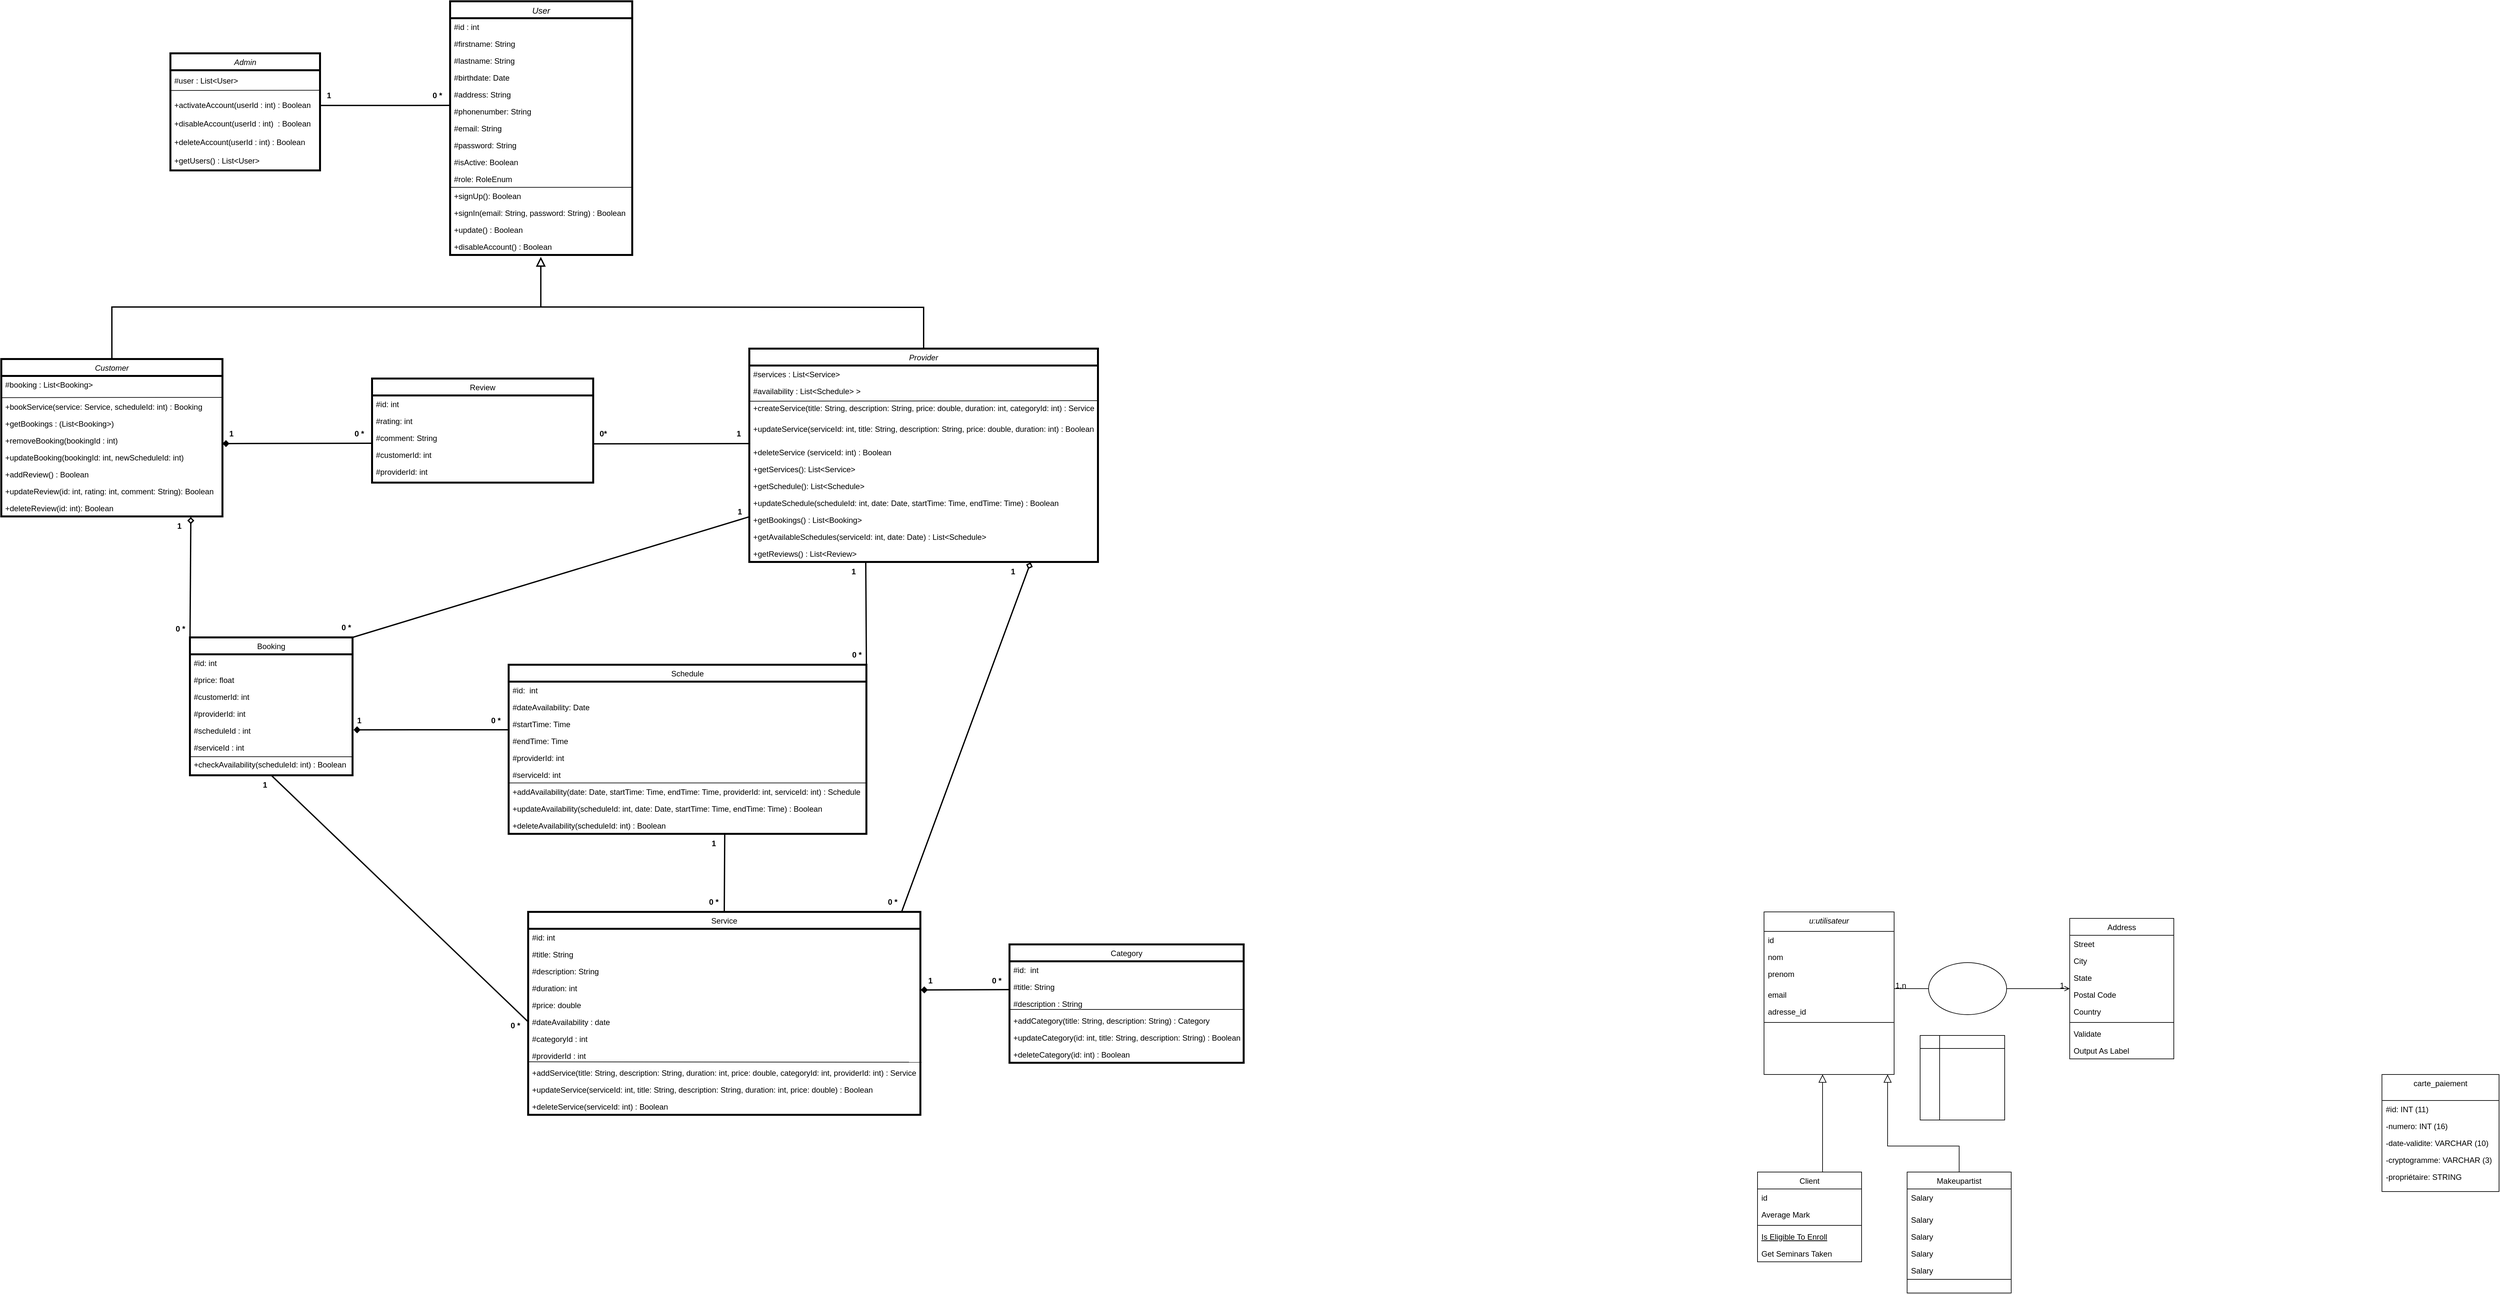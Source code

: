 <mxfile version="26.0.16">
  <diagram id="C5RBs43oDa-KdzZeNtuy" name="Page-1">
    <mxGraphModel dx="6176" dy="3814" grid="1" gridSize="10" guides="1" tooltips="1" connect="1" arrows="1" fold="1" page="1" pageScale="1" pageWidth="827" pageHeight="1169" math="0" shadow="0">
      <root>
        <mxCell id="WIyWlLk6GJQsqaUBKTNV-0" />
        <mxCell id="WIyWlLk6GJQsqaUBKTNV-1" parent="WIyWlLk6GJQsqaUBKTNV-0" />
        <mxCell id="zkfFHV4jXpPFQw0GAbJ--0" value="u:utilisateur" style="swimlane;fontStyle=2;align=center;verticalAlign=top;childLayout=stackLayout;horizontal=1;startSize=30;horizontalStack=0;resizeParent=1;resizeLast=0;collapsible=1;marginBottom=0;rounded=0;shadow=0;strokeWidth=1;" parent="WIyWlLk6GJQsqaUBKTNV-1" vertex="1">
          <mxGeometry x="40" y="50" width="200" height="250" as="geometry">
            <mxRectangle x="230" y="140" width="160" height="26" as="alternateBounds" />
          </mxGeometry>
        </mxCell>
        <mxCell id="zkfFHV4jXpPFQw0GAbJ--1" value="id" style="text;align=left;verticalAlign=top;spacingLeft=4;spacingRight=4;overflow=hidden;rotatable=0;points=[[0,0.5],[1,0.5]];portConstraint=eastwest;" parent="zkfFHV4jXpPFQw0GAbJ--0" vertex="1">
          <mxGeometry y="30" width="200" height="26" as="geometry" />
        </mxCell>
        <mxCell id="zkfFHV4jXpPFQw0GAbJ--2" value="nom" style="text;align=left;verticalAlign=top;spacingLeft=4;spacingRight=4;overflow=hidden;rotatable=0;points=[[0,0.5],[1,0.5]];portConstraint=eastwest;rounded=0;shadow=0;html=0;" parent="zkfFHV4jXpPFQw0GAbJ--0" vertex="1">
          <mxGeometry y="56" width="200" height="26" as="geometry" />
        </mxCell>
        <mxCell id="zkfFHV4jXpPFQw0GAbJ--3" value="prenom" style="text;align=left;verticalAlign=top;spacingLeft=4;spacingRight=4;overflow=hidden;rotatable=0;points=[[0,0.5],[1,0.5]];portConstraint=eastwest;rounded=0;shadow=0;html=0;" parent="zkfFHV4jXpPFQw0GAbJ--0" vertex="1">
          <mxGeometry y="82" width="200" height="32" as="geometry" />
        </mxCell>
        <mxCell id="Crkx7EylrhYcOmKn3YKI-3" value="email" style="text;align=left;verticalAlign=top;spacingLeft=4;spacingRight=4;overflow=hidden;rotatable=0;points=[[0,0.5],[1,0.5]];portConstraint=eastwest;rounded=0;shadow=0;html=0;" parent="zkfFHV4jXpPFQw0GAbJ--0" vertex="1">
          <mxGeometry y="114" width="200" height="26" as="geometry" />
        </mxCell>
        <mxCell id="Crkx7EylrhYcOmKn3YKI-4" value="adresse_id" style="text;align=left;verticalAlign=top;spacingLeft=4;spacingRight=4;overflow=hidden;rotatable=0;points=[[0,0.5],[1,0.5]];portConstraint=eastwest;rounded=0;shadow=0;html=0;" parent="zkfFHV4jXpPFQw0GAbJ--0" vertex="1">
          <mxGeometry y="140" width="200" height="26" as="geometry" />
        </mxCell>
        <mxCell id="zkfFHV4jXpPFQw0GAbJ--4" value="" style="line;html=1;strokeWidth=1;align=left;verticalAlign=middle;spacingTop=-1;spacingLeft=3;spacingRight=3;rotatable=0;labelPosition=right;points=[];portConstraint=eastwest;" parent="zkfFHV4jXpPFQw0GAbJ--0" vertex="1">
          <mxGeometry y="166" width="200" height="8" as="geometry" />
        </mxCell>
        <mxCell id="zkfFHV4jXpPFQw0GAbJ--6" value="Client" style="swimlane;fontStyle=0;align=center;verticalAlign=top;childLayout=stackLayout;horizontal=1;startSize=26;horizontalStack=0;resizeParent=1;resizeLast=0;collapsible=1;marginBottom=0;rounded=0;shadow=0;strokeWidth=1;" parent="WIyWlLk6GJQsqaUBKTNV-1" vertex="1">
          <mxGeometry x="30" y="450" width="160" height="138" as="geometry">
            <mxRectangle x="130" y="380" width="160" height="26" as="alternateBounds" />
          </mxGeometry>
        </mxCell>
        <mxCell id="zkfFHV4jXpPFQw0GAbJ--7" value="id" style="text;align=left;verticalAlign=top;spacingLeft=4;spacingRight=4;overflow=hidden;rotatable=0;points=[[0,0.5],[1,0.5]];portConstraint=eastwest;" parent="zkfFHV4jXpPFQw0GAbJ--6" vertex="1">
          <mxGeometry y="26" width="160" height="26" as="geometry" />
        </mxCell>
        <mxCell id="zkfFHV4jXpPFQw0GAbJ--8" value="Average Mark" style="text;align=left;verticalAlign=top;spacingLeft=4;spacingRight=4;overflow=hidden;rotatable=0;points=[[0,0.5],[1,0.5]];portConstraint=eastwest;rounded=0;shadow=0;html=0;" parent="zkfFHV4jXpPFQw0GAbJ--6" vertex="1">
          <mxGeometry y="52" width="160" height="26" as="geometry" />
        </mxCell>
        <mxCell id="zkfFHV4jXpPFQw0GAbJ--9" value="" style="line;html=1;strokeWidth=1;align=left;verticalAlign=middle;spacingTop=-1;spacingLeft=3;spacingRight=3;rotatable=0;labelPosition=right;points=[];portConstraint=eastwest;" parent="zkfFHV4jXpPFQw0GAbJ--6" vertex="1">
          <mxGeometry y="78" width="160" height="8" as="geometry" />
        </mxCell>
        <mxCell id="zkfFHV4jXpPFQw0GAbJ--10" value="Is Eligible To Enroll" style="text;align=left;verticalAlign=top;spacingLeft=4;spacingRight=4;overflow=hidden;rotatable=0;points=[[0,0.5],[1,0.5]];portConstraint=eastwest;fontStyle=4" parent="zkfFHV4jXpPFQw0GAbJ--6" vertex="1">
          <mxGeometry y="86" width="160" height="26" as="geometry" />
        </mxCell>
        <mxCell id="zkfFHV4jXpPFQw0GAbJ--11" value="Get Seminars Taken" style="text;align=left;verticalAlign=top;spacingLeft=4;spacingRight=4;overflow=hidden;rotatable=0;points=[[0,0.5],[1,0.5]];portConstraint=eastwest;" parent="zkfFHV4jXpPFQw0GAbJ--6" vertex="1">
          <mxGeometry y="112" width="160" height="26" as="geometry" />
        </mxCell>
        <mxCell id="zkfFHV4jXpPFQw0GAbJ--12" value="" style="endArrow=block;endSize=10;endFill=0;shadow=0;strokeWidth=1;rounded=0;curved=0;edgeStyle=elbowEdgeStyle;elbow=vertical;" parent="WIyWlLk6GJQsqaUBKTNV-1" source="zkfFHV4jXpPFQw0GAbJ--6" target="zkfFHV4jXpPFQw0GAbJ--0" edge="1">
          <mxGeometry width="160" relative="1" as="geometry">
            <mxPoint x="200" y="203" as="sourcePoint" />
            <mxPoint x="200" y="203" as="targetPoint" />
            <Array as="points">
              <mxPoint x="130" y="400" />
            </Array>
          </mxGeometry>
        </mxCell>
        <mxCell id="zkfFHV4jXpPFQw0GAbJ--13" value="Makeupartist" style="swimlane;fontStyle=0;align=center;verticalAlign=top;childLayout=stackLayout;horizontal=1;startSize=26;horizontalStack=0;resizeParent=1;resizeLast=0;collapsible=1;marginBottom=0;rounded=0;shadow=0;strokeWidth=1;" parent="WIyWlLk6GJQsqaUBKTNV-1" vertex="1">
          <mxGeometry x="260" y="450" width="160" height="186" as="geometry">
            <mxRectangle x="340" y="380" width="170" height="26" as="alternateBounds" />
          </mxGeometry>
        </mxCell>
        <mxCell id="zkfFHV4jXpPFQw0GAbJ--14" value="Salary" style="text;align=left;verticalAlign=top;spacingLeft=4;spacingRight=4;overflow=hidden;rotatable=0;points=[[0,0.5],[1,0.5]];portConstraint=eastwest;" parent="zkfFHV4jXpPFQw0GAbJ--13" vertex="1">
          <mxGeometry y="26" width="160" height="34" as="geometry" />
        </mxCell>
        <mxCell id="Crkx7EylrhYcOmKn3YKI-5" value="Salary" style="text;align=left;verticalAlign=top;spacingLeft=4;spacingRight=4;overflow=hidden;rotatable=0;points=[[0,0.5],[1,0.5]];portConstraint=eastwest;" parent="zkfFHV4jXpPFQw0GAbJ--13" vertex="1">
          <mxGeometry y="60" width="160" height="26" as="geometry" />
        </mxCell>
        <mxCell id="Crkx7EylrhYcOmKn3YKI-0" value="Salary" style="text;align=left;verticalAlign=top;spacingLeft=4;spacingRight=4;overflow=hidden;rotatable=0;points=[[0,0.5],[1,0.5]];portConstraint=eastwest;" parent="zkfFHV4jXpPFQw0GAbJ--13" vertex="1">
          <mxGeometry y="86" width="160" height="26" as="geometry" />
        </mxCell>
        <mxCell id="Crkx7EylrhYcOmKn3YKI-1" value="Salary" style="text;align=left;verticalAlign=top;spacingLeft=4;spacingRight=4;overflow=hidden;rotatable=0;points=[[0,0.5],[1,0.5]];portConstraint=eastwest;" parent="zkfFHV4jXpPFQw0GAbJ--13" vertex="1">
          <mxGeometry y="112" width="160" height="26" as="geometry" />
        </mxCell>
        <mxCell id="Crkx7EylrhYcOmKn3YKI-2" value="Salary" style="text;align=left;verticalAlign=top;spacingLeft=4;spacingRight=4;overflow=hidden;rotatable=0;points=[[0,0.5],[1,0.5]];portConstraint=eastwest;" parent="zkfFHV4jXpPFQw0GAbJ--13" vertex="1">
          <mxGeometry y="138" width="160" height="26" as="geometry" />
        </mxCell>
        <mxCell id="zkfFHV4jXpPFQw0GAbJ--15" value="" style="line;html=1;strokeWidth=1;align=left;verticalAlign=middle;spacingTop=-1;spacingLeft=3;spacingRight=3;rotatable=0;labelPosition=right;points=[];portConstraint=eastwest;" parent="zkfFHV4jXpPFQw0GAbJ--13" vertex="1">
          <mxGeometry y="164" width="160" height="2" as="geometry" />
        </mxCell>
        <mxCell id="zkfFHV4jXpPFQw0GAbJ--16" value="" style="endArrow=block;endSize=10;endFill=0;shadow=0;strokeWidth=1;rounded=0;curved=0;edgeStyle=elbowEdgeStyle;elbow=vertical;" parent="WIyWlLk6GJQsqaUBKTNV-1" source="zkfFHV4jXpPFQw0GAbJ--13" target="zkfFHV4jXpPFQw0GAbJ--0" edge="1">
          <mxGeometry width="160" relative="1" as="geometry">
            <mxPoint x="210" y="373" as="sourcePoint" />
            <mxPoint x="310" y="271" as="targetPoint" />
            <Array as="points">
              <mxPoint x="230" y="410" />
            </Array>
          </mxGeometry>
        </mxCell>
        <mxCell id="zkfFHV4jXpPFQw0GAbJ--17" value="Address" style="swimlane;fontStyle=0;align=center;verticalAlign=top;childLayout=stackLayout;horizontal=1;startSize=26;horizontalStack=0;resizeParent=1;resizeLast=0;collapsible=1;marginBottom=0;rounded=0;shadow=0;strokeWidth=1;" parent="WIyWlLk6GJQsqaUBKTNV-1" vertex="1">
          <mxGeometry x="510" y="60" width="160" height="216" as="geometry">
            <mxRectangle x="550" y="140" width="160" height="26" as="alternateBounds" />
          </mxGeometry>
        </mxCell>
        <mxCell id="zkfFHV4jXpPFQw0GAbJ--18" value="Street" style="text;align=left;verticalAlign=top;spacingLeft=4;spacingRight=4;overflow=hidden;rotatable=0;points=[[0,0.5],[1,0.5]];portConstraint=eastwest;" parent="zkfFHV4jXpPFQw0GAbJ--17" vertex="1">
          <mxGeometry y="26" width="160" height="26" as="geometry" />
        </mxCell>
        <mxCell id="zkfFHV4jXpPFQw0GAbJ--19" value="City" style="text;align=left;verticalAlign=top;spacingLeft=4;spacingRight=4;overflow=hidden;rotatable=0;points=[[0,0.5],[1,0.5]];portConstraint=eastwest;rounded=0;shadow=0;html=0;" parent="zkfFHV4jXpPFQw0GAbJ--17" vertex="1">
          <mxGeometry y="52" width="160" height="26" as="geometry" />
        </mxCell>
        <mxCell id="zkfFHV4jXpPFQw0GAbJ--20" value="State" style="text;align=left;verticalAlign=top;spacingLeft=4;spacingRight=4;overflow=hidden;rotatable=0;points=[[0,0.5],[1,0.5]];portConstraint=eastwest;rounded=0;shadow=0;html=0;" parent="zkfFHV4jXpPFQw0GAbJ--17" vertex="1">
          <mxGeometry y="78" width="160" height="26" as="geometry" />
        </mxCell>
        <mxCell id="zkfFHV4jXpPFQw0GAbJ--21" value="Postal Code" style="text;align=left;verticalAlign=top;spacingLeft=4;spacingRight=4;overflow=hidden;rotatable=0;points=[[0,0.5],[1,0.5]];portConstraint=eastwest;rounded=0;shadow=0;html=0;" parent="zkfFHV4jXpPFQw0GAbJ--17" vertex="1">
          <mxGeometry y="104" width="160" height="26" as="geometry" />
        </mxCell>
        <mxCell id="zkfFHV4jXpPFQw0GAbJ--22" value="Country" style="text;align=left;verticalAlign=top;spacingLeft=4;spacingRight=4;overflow=hidden;rotatable=0;points=[[0,0.5],[1,0.5]];portConstraint=eastwest;rounded=0;shadow=0;html=0;" parent="zkfFHV4jXpPFQw0GAbJ--17" vertex="1">
          <mxGeometry y="130" width="160" height="26" as="geometry" />
        </mxCell>
        <mxCell id="zkfFHV4jXpPFQw0GAbJ--23" value="" style="line;html=1;strokeWidth=1;align=left;verticalAlign=middle;spacingTop=-1;spacingLeft=3;spacingRight=3;rotatable=0;labelPosition=right;points=[];portConstraint=eastwest;" parent="zkfFHV4jXpPFQw0GAbJ--17" vertex="1">
          <mxGeometry y="156" width="160" height="8" as="geometry" />
        </mxCell>
        <mxCell id="zkfFHV4jXpPFQw0GAbJ--24" value="Validate" style="text;align=left;verticalAlign=top;spacingLeft=4;spacingRight=4;overflow=hidden;rotatable=0;points=[[0,0.5],[1,0.5]];portConstraint=eastwest;" parent="zkfFHV4jXpPFQw0GAbJ--17" vertex="1">
          <mxGeometry y="164" width="160" height="26" as="geometry" />
        </mxCell>
        <mxCell id="zkfFHV4jXpPFQw0GAbJ--25" value="Output As Label" style="text;align=left;verticalAlign=top;spacingLeft=4;spacingRight=4;overflow=hidden;rotatable=0;points=[[0,0.5],[1,0.5]];portConstraint=eastwest;" parent="zkfFHV4jXpPFQw0GAbJ--17" vertex="1">
          <mxGeometry y="190" width="160" height="26" as="geometry" />
        </mxCell>
        <mxCell id="zkfFHV4jXpPFQw0GAbJ--26" value="" style="endArrow=open;shadow=0;strokeWidth=1;rounded=0;curved=0;endFill=1;edgeStyle=elbowEdgeStyle;elbow=vertical;" parent="WIyWlLk6GJQsqaUBKTNV-1" source="zkfFHV4jXpPFQw0GAbJ--0" target="zkfFHV4jXpPFQw0GAbJ--17" edge="1">
          <mxGeometry x="0.5" y="41" relative="1" as="geometry">
            <mxPoint x="380" y="192" as="sourcePoint" />
            <mxPoint x="540" y="192" as="targetPoint" />
            <mxPoint x="-40" y="32" as="offset" />
          </mxGeometry>
        </mxCell>
        <mxCell id="zkfFHV4jXpPFQw0GAbJ--27" value="1,n" style="resizable=0;align=left;verticalAlign=bottom;labelBackgroundColor=none;fontSize=12;" parent="zkfFHV4jXpPFQw0GAbJ--26" connectable="0" vertex="1">
          <mxGeometry x="-1" relative="1" as="geometry">
            <mxPoint y="4" as="offset" />
          </mxGeometry>
        </mxCell>
        <mxCell id="zkfFHV4jXpPFQw0GAbJ--28" value="1" style="resizable=0;align=right;verticalAlign=bottom;labelBackgroundColor=none;fontSize=12;" parent="zkfFHV4jXpPFQw0GAbJ--26" connectable="0" vertex="1">
          <mxGeometry x="1" relative="1" as="geometry">
            <mxPoint x="-7" y="4" as="offset" />
          </mxGeometry>
        </mxCell>
        <mxCell id="Vlw_iGdDI-GmAKYik2_R-1" value="carte_paiement" style="swimlane;fontStyle=0;align=center;verticalAlign=top;childLayout=stackLayout;horizontal=1;startSize=40;horizontalStack=0;resizeParent=1;resizeLast=0;collapsible=1;marginBottom=0;rounded=0;shadow=0;strokeWidth=1;" parent="WIyWlLk6GJQsqaUBKTNV-1" vertex="1">
          <mxGeometry x="990" y="300" width="180" height="180" as="geometry">
            <mxRectangle x="340" y="380" width="170" height="26" as="alternateBounds" />
          </mxGeometry>
        </mxCell>
        <mxCell id="Vlw_iGdDI-GmAKYik2_R-2" value="#id: INT (11)" style="text;align=left;verticalAlign=top;spacingLeft=4;spacingRight=4;overflow=hidden;rotatable=0;points=[[0,0.5],[1,0.5]];portConstraint=eastwest;" parent="Vlw_iGdDI-GmAKYik2_R-1" vertex="1">
          <mxGeometry y="40" width="180" height="26" as="geometry" />
        </mxCell>
        <mxCell id="Vlw_iGdDI-GmAKYik2_R-3" value="-numero: INT (16)" style="text;align=left;verticalAlign=top;spacingLeft=4;spacingRight=4;overflow=hidden;rotatable=0;points=[[0,0.5],[1,0.5]];portConstraint=eastwest;" parent="Vlw_iGdDI-GmAKYik2_R-1" vertex="1">
          <mxGeometry y="66" width="180" height="26" as="geometry" />
        </mxCell>
        <mxCell id="Vlw_iGdDI-GmAKYik2_R-4" value="-date-validite: VARCHAR (10)" style="text;align=left;verticalAlign=top;spacingLeft=4;spacingRight=4;overflow=hidden;rotatable=0;points=[[0,0.5],[1,0.5]];portConstraint=eastwest;" parent="Vlw_iGdDI-GmAKYik2_R-1" vertex="1">
          <mxGeometry y="92" width="180" height="26" as="geometry" />
        </mxCell>
        <mxCell id="Vlw_iGdDI-GmAKYik2_R-5" value="-cryptogramme: VARCHAR (3)" style="text;align=left;verticalAlign=top;spacingLeft=4;spacingRight=4;overflow=hidden;rotatable=0;points=[[0,0.5],[1,0.5]];portConstraint=eastwest;" parent="Vlw_iGdDI-GmAKYik2_R-1" vertex="1">
          <mxGeometry y="118" width="180" height="26" as="geometry" />
        </mxCell>
        <mxCell id="Vlw_iGdDI-GmAKYik2_R-6" value="-propriétaire: STRING" style="text;align=left;verticalAlign=top;spacingLeft=4;spacingRight=4;overflow=hidden;rotatable=0;points=[[0,0.5],[1,0.5]];portConstraint=eastwest;" parent="Vlw_iGdDI-GmAKYik2_R-1" vertex="1">
          <mxGeometry y="144" width="180" height="26" as="geometry" />
        </mxCell>
        <mxCell id="Crkx7EylrhYcOmKn3YKI-6" value="" style="ellipse;whiteSpace=wrap;html=1;" parent="WIyWlLk6GJQsqaUBKTNV-1" vertex="1">
          <mxGeometry x="293" y="128" width="120" height="80" as="geometry" />
        </mxCell>
        <mxCell id="pJLDjqss0O02SeiX_vUJ-0" value="" style="shape=internalStorage;whiteSpace=wrap;html=1;backgroundOutline=1;dx=30;dy=20;" parent="WIyWlLk6GJQsqaUBKTNV-1" vertex="1">
          <mxGeometry x="280" y="240" width="130" height="130" as="geometry" />
        </mxCell>
        <mxCell id="IeuhUxRmmoXqAZpo1SSm-132" value="Booking" style="swimlane;fontStyle=0;align=center;verticalAlign=top;childLayout=stackLayout;horizontal=1;startSize=26;horizontalStack=0;resizeParent=1;resizeLast=0;collapsible=1;marginBottom=0;rounded=0;shadow=0;strokeWidth=3;container=0;" vertex="1" parent="WIyWlLk6GJQsqaUBKTNV-1">
          <mxGeometry x="-2380" y="-372" width="250" height="212" as="geometry">
            <mxRectangle x="120" y="570" width="160" height="26" as="alternateBounds" />
          </mxGeometry>
        </mxCell>
        <mxCell id="IeuhUxRmmoXqAZpo1SSm-133" value="#id: int" style="text;align=left;verticalAlign=top;spacingLeft=4;spacingRight=4;overflow=hidden;rotatable=0;points=[[0,0.5],[1,0.5]];portConstraint=eastwest;container=0;" vertex="1" parent="IeuhUxRmmoXqAZpo1SSm-132">
          <mxGeometry y="26" width="250" height="26" as="geometry" />
        </mxCell>
        <mxCell id="IeuhUxRmmoXqAZpo1SSm-134" value="#price: float" style="text;align=left;verticalAlign=top;spacingLeft=4;spacingRight=4;overflow=hidden;rotatable=0;points=[[0,0.5],[1,0.5]];portConstraint=eastwest;rounded=0;shadow=0;html=0;container=0;" vertex="1" parent="IeuhUxRmmoXqAZpo1SSm-132">
          <mxGeometry y="52" width="250" height="26" as="geometry" />
        </mxCell>
        <mxCell id="IeuhUxRmmoXqAZpo1SSm-135" value="#customerId: int" style="text;align=left;verticalAlign=top;spacingLeft=4;spacingRight=4;overflow=hidden;rotatable=0;points=[[0,0.5],[1,0.5]];portConstraint=eastwest;rounded=0;shadow=0;html=0;container=0;" vertex="1" parent="IeuhUxRmmoXqAZpo1SSm-132">
          <mxGeometry y="78" width="250" height="26" as="geometry" />
        </mxCell>
        <mxCell id="IeuhUxRmmoXqAZpo1SSm-136" value="#providerId: int" style="text;align=left;verticalAlign=top;spacingLeft=4;spacingRight=4;overflow=hidden;rotatable=0;points=[[0,0.5],[1,0.5]];portConstraint=eastwest;rounded=0;shadow=0;html=0;container=0;" vertex="1" parent="IeuhUxRmmoXqAZpo1SSm-132">
          <mxGeometry y="104" width="250" height="26" as="geometry" />
        </mxCell>
        <mxCell id="IeuhUxRmmoXqAZpo1SSm-137" value="#scheduleId : int " style="text;align=left;verticalAlign=top;spacingLeft=4;spacingRight=4;overflow=hidden;rotatable=0;points=[[0,0.5],[1,0.5]];portConstraint=eastwest;rounded=0;shadow=0;html=0;fontColor=#000000;container=0;" vertex="1" parent="IeuhUxRmmoXqAZpo1SSm-132">
          <mxGeometry y="130" width="250" height="26" as="geometry" />
        </mxCell>
        <mxCell id="IeuhUxRmmoXqAZpo1SSm-138" value="#serviceId : int " style="text;align=left;verticalAlign=top;spacingLeft=4;spacingRight=4;overflow=hidden;rotatable=0;points=[[0,0.5],[1,0.5]];portConstraint=eastwest;rounded=0;shadow=0;html=0;fontColor=#000000;container=0;" vertex="1" parent="IeuhUxRmmoXqAZpo1SSm-132">
          <mxGeometry y="156" width="250" height="26" as="geometry" />
        </mxCell>
        <mxCell id="IeuhUxRmmoXqAZpo1SSm-139" value="+checkAvailability(scheduleId: int) : Boolean" style="text;align=left;verticalAlign=top;spacingLeft=4;spacingRight=4;overflow=hidden;rotatable=0;points=[[0,0.5],[1,0.5]];portConstraint=eastwest;rounded=0;shadow=0;html=0;container=0;" vertex="1" parent="IeuhUxRmmoXqAZpo1SSm-132">
          <mxGeometry y="182" width="250" height="26" as="geometry" />
        </mxCell>
        <mxCell id="IeuhUxRmmoXqAZpo1SSm-140" value="" style="endArrow=none;html=1;rounded=0;exitX=0.002;exitY=0.052;exitDx=0;exitDy=0;exitPerimeter=0;entryX=0.994;entryY=0.057;entryDx=0;entryDy=0;entryPerimeter=0;" edge="1" parent="IeuhUxRmmoXqAZpo1SSm-132" source="IeuhUxRmmoXqAZpo1SSm-139" target="IeuhUxRmmoXqAZpo1SSm-139">
          <mxGeometry width="50" height="50" relative="1" as="geometry">
            <mxPoint x="205" y="283.666" as="sourcePoint" />
            <mxPoint x="452" y="282.002" as="targetPoint" />
          </mxGeometry>
        </mxCell>
        <mxCell id="IeuhUxRmmoXqAZpo1SSm-141" value="" style="endArrow=block;endSize=10;endFill=0;shadow=0;strokeWidth=2;rounded=0;elbow=vertical;exitX=0.5;exitY=0;exitDx=0;exitDy=0;entryX=0.498;entryY=1.109;entryDx=0;entryDy=0;edgeStyle=elbowEdgeStyle;entryPerimeter=0;" edge="1" parent="WIyWlLk6GJQsqaUBKTNV-1" source="IeuhUxRmmoXqAZpo1SSm-155" target="IeuhUxRmmoXqAZpo1SSm-226">
          <mxGeometry width="160" relative="1" as="geometry">
            <mxPoint x="-2000" y="-830" as="sourcePoint" />
            <mxPoint x="-1890" y="-960" as="targetPoint" />
            <Array as="points">
              <mxPoint x="-2250" y="-880" />
            </Array>
          </mxGeometry>
        </mxCell>
        <mxCell id="IeuhUxRmmoXqAZpo1SSm-142" value="Service" style="swimlane;fontStyle=0;align=center;verticalAlign=top;childLayout=stackLayout;horizontal=1;startSize=26;horizontalStack=0;resizeParent=1;resizeLast=0;collapsible=1;marginBottom=0;rounded=0;shadow=0;strokeWidth=3;container=0;" vertex="1" parent="WIyWlLk6GJQsqaUBKTNV-1">
          <mxGeometry x="-1860" y="50" width="603" height="312" as="geometry">
            <mxRectangle x="130" y="380" width="160" height="26" as="alternateBounds" />
          </mxGeometry>
        </mxCell>
        <mxCell id="IeuhUxRmmoXqAZpo1SSm-143" value="#id: int" style="text;align=left;verticalAlign=top;spacingLeft=4;spacingRight=4;overflow=hidden;rotatable=0;points=[[0,0.5],[1,0.5]];portConstraint=eastwest;container=0;" vertex="1" parent="IeuhUxRmmoXqAZpo1SSm-142">
          <mxGeometry y="26" width="603" height="26" as="geometry" />
        </mxCell>
        <mxCell id="IeuhUxRmmoXqAZpo1SSm-144" value="#title: String" style="text;align=left;verticalAlign=top;spacingLeft=4;spacingRight=4;overflow=hidden;rotatable=0;points=[[0,0.5],[1,0.5]];portConstraint=eastwest;container=0;" vertex="1" parent="IeuhUxRmmoXqAZpo1SSm-142">
          <mxGeometry y="52" width="603" height="26" as="geometry" />
        </mxCell>
        <mxCell id="IeuhUxRmmoXqAZpo1SSm-145" value="#description: String" style="text;align=left;verticalAlign=top;spacingLeft=4;spacingRight=4;overflow=hidden;rotatable=0;points=[[0,0.5],[1,0.5]];portConstraint=eastwest;container=0;" vertex="1" parent="IeuhUxRmmoXqAZpo1SSm-142">
          <mxGeometry y="78" width="603" height="26" as="geometry" />
        </mxCell>
        <mxCell id="IeuhUxRmmoXqAZpo1SSm-146" value="#duration: int" style="text;align=left;verticalAlign=top;spacingLeft=4;spacingRight=4;overflow=hidden;rotatable=0;points=[[0,0.5],[1,0.5]];portConstraint=eastwest;container=0;" vertex="1" parent="IeuhUxRmmoXqAZpo1SSm-142">
          <mxGeometry y="104" width="603" height="26" as="geometry" />
        </mxCell>
        <mxCell id="IeuhUxRmmoXqAZpo1SSm-147" value="#price: double" style="text;align=left;verticalAlign=top;spacingLeft=4;spacingRight=4;overflow=hidden;rotatable=0;points=[[0,0.5],[1,0.5]];portConstraint=eastwest;container=0;" vertex="1" parent="IeuhUxRmmoXqAZpo1SSm-142">
          <mxGeometry y="130" width="603" height="26" as="geometry" />
        </mxCell>
        <mxCell id="IeuhUxRmmoXqAZpo1SSm-148" value="#dateAvailability : date" style="text;align=left;verticalAlign=top;spacingLeft=4;spacingRight=4;overflow=hidden;rotatable=0;points=[[0,0.5],[1,0.5]];portConstraint=eastwest;container=0;" vertex="1" parent="IeuhUxRmmoXqAZpo1SSm-142">
          <mxGeometry y="156" width="603" height="26" as="geometry" />
        </mxCell>
        <mxCell id="IeuhUxRmmoXqAZpo1SSm-149" value="#categoryId : int" style="text;align=left;verticalAlign=top;spacingLeft=4;spacingRight=4;overflow=hidden;rotatable=0;points=[[0,0.5],[1,0.5]];portConstraint=eastwest;container=0;" vertex="1" parent="IeuhUxRmmoXqAZpo1SSm-142">
          <mxGeometry y="182" width="603" height="26" as="geometry" />
        </mxCell>
        <mxCell id="IeuhUxRmmoXqAZpo1SSm-150" value="#providerId : int" style="text;align=left;verticalAlign=top;spacingLeft=4;spacingRight=4;overflow=hidden;rotatable=0;points=[[0,0.5],[1,0.5]];portConstraint=eastwest;container=0;" vertex="1" parent="IeuhUxRmmoXqAZpo1SSm-142">
          <mxGeometry y="208" width="603" height="26" as="geometry" />
        </mxCell>
        <mxCell id="IeuhUxRmmoXqAZpo1SSm-151" value="+addService(title: String, description: String, duration: int, price: double, categoryId: int, providerId: int) : Service" style="text;align=left;verticalAlign=top;spacingLeft=4;spacingRight=4;overflow=hidden;rotatable=0;points=[[0,0.5],[1,0.5]];portConstraint=eastwest;container=0;" vertex="1" parent="IeuhUxRmmoXqAZpo1SSm-142">
          <mxGeometry y="234" width="603" height="26" as="geometry" />
        </mxCell>
        <mxCell id="IeuhUxRmmoXqAZpo1SSm-152" value="+updateService(serviceId: int, title: String, description: String, duration: int, price: double) : Boolean" style="text;align=left;verticalAlign=top;spacingLeft=4;spacingRight=4;overflow=hidden;rotatable=0;points=[[0,0.5],[1,0.5]];portConstraint=eastwest;container=0;" vertex="1" parent="IeuhUxRmmoXqAZpo1SSm-142">
          <mxGeometry y="260" width="603" height="26" as="geometry" />
        </mxCell>
        <mxCell id="IeuhUxRmmoXqAZpo1SSm-153" value="+deleteService(serviceId: int) : Boolean" style="text;align=left;verticalAlign=top;spacingLeft=4;spacingRight=4;overflow=hidden;rotatable=0;points=[[0,0.5],[1,0.5]];portConstraint=eastwest;container=0;" vertex="1" parent="IeuhUxRmmoXqAZpo1SSm-142">
          <mxGeometry y="286" width="603" height="26" as="geometry" />
        </mxCell>
        <mxCell id="IeuhUxRmmoXqAZpo1SSm-154" value="" style="endArrow=none;html=1;rounded=0;exitX=0;exitY=0.866;exitDx=0;exitDy=0;exitPerimeter=0;entryX=1.003;entryY=0.89;entryDx=0;entryDy=0;entryPerimeter=0;" edge="1" parent="IeuhUxRmmoXqAZpo1SSm-142" source="IeuhUxRmmoXqAZpo1SSm-150" target="IeuhUxRmmoXqAZpo1SSm-150">
          <mxGeometry width="50" height="50" relative="1" as="geometry">
            <mxPoint x="593" y="210" as="sourcePoint" />
            <mxPoint x="443" y="206" as="targetPoint" />
          </mxGeometry>
        </mxCell>
        <mxCell id="IeuhUxRmmoXqAZpo1SSm-155" value="Customer" style="swimlane;fontStyle=2;align=center;verticalAlign=top;childLayout=stackLayout;horizontal=1;startSize=26;horizontalStack=0;resizeParent=1;resizeLast=0;collapsible=1;marginBottom=0;rounded=0;shadow=0;strokeWidth=3;container=0;" vertex="1" parent="WIyWlLk6GJQsqaUBKTNV-1">
          <mxGeometry x="-2670" y="-800" width="340" height="242" as="geometry">
            <mxRectangle x="230" y="140" width="160" height="26" as="alternateBounds" />
          </mxGeometry>
        </mxCell>
        <mxCell id="IeuhUxRmmoXqAZpo1SSm-156" value="#booking : List&lt;Booking&gt;" style="text;align=left;verticalAlign=top;spacingLeft=4;spacingRight=4;overflow=hidden;rotatable=0;points=[[0,0.5],[1,0.5]];portConstraint=eastwest;container=0;" vertex="1" parent="IeuhUxRmmoXqAZpo1SSm-155">
          <mxGeometry y="26" width="340" height="34" as="geometry" />
        </mxCell>
        <mxCell id="IeuhUxRmmoXqAZpo1SSm-157" value="" style="endArrow=none;html=1;rounded=0;entryX=1;entryY=0.969;entryDx=0;entryDy=0;entryPerimeter=0;" edge="1" parent="IeuhUxRmmoXqAZpo1SSm-155" target="IeuhUxRmmoXqAZpo1SSm-156">
          <mxGeometry width="50" height="50" relative="1" as="geometry">
            <mxPoint y="59.32" as="sourcePoint" />
            <mxPoint x="298.98" y="58.946" as="targetPoint" />
          </mxGeometry>
        </mxCell>
        <mxCell id="IeuhUxRmmoXqAZpo1SSm-158" value="+bookService(service: Service, scheduleId: int) : Booking" style="text;align=left;verticalAlign=top;spacingLeft=4;spacingRight=4;overflow=hidden;rotatable=0;points=[[0,0.5],[1,0.5]];portConstraint=eastwest;container=0;" vertex="1" parent="IeuhUxRmmoXqAZpo1SSm-155">
          <mxGeometry y="60" width="340" height="26" as="geometry" />
        </mxCell>
        <mxCell id="IeuhUxRmmoXqAZpo1SSm-159" value="+getBookings : (List&lt;Booking&gt;)" style="text;align=left;verticalAlign=top;spacingLeft=4;spacingRight=4;overflow=hidden;rotatable=0;points=[[0,0.5],[1,0.5]];portConstraint=eastwest;container=0;" vertex="1" parent="IeuhUxRmmoXqAZpo1SSm-155">
          <mxGeometry y="86" width="340" height="26" as="geometry" />
        </mxCell>
        <mxCell id="IeuhUxRmmoXqAZpo1SSm-160" value="+removeBooking(bookingId : int)" style="text;align=left;verticalAlign=top;spacingLeft=4;spacingRight=4;overflow=hidden;rotatable=0;points=[[0,0.5],[1,0.5]];portConstraint=eastwest;container=0;" vertex="1" parent="IeuhUxRmmoXqAZpo1SSm-155">
          <mxGeometry y="112" width="340" height="26" as="geometry" />
        </mxCell>
        <mxCell id="IeuhUxRmmoXqAZpo1SSm-161" value="+updateBooking(bookingId: int, newScheduleId: int) " style="text;align=left;verticalAlign=top;spacingLeft=4;spacingRight=4;overflow=hidden;rotatable=0;points=[[0,0.5],[1,0.5]];portConstraint=eastwest;container=0;" vertex="1" parent="IeuhUxRmmoXqAZpo1SSm-155">
          <mxGeometry y="138" width="340" height="26" as="geometry" />
        </mxCell>
        <mxCell id="IeuhUxRmmoXqAZpo1SSm-162" value="+addReview() : Boolean" style="text;align=left;verticalAlign=top;spacingLeft=4;spacingRight=4;overflow=hidden;rotatable=0;points=[[0,0.5],[1,0.5]];portConstraint=eastwest;container=0;" vertex="1" parent="IeuhUxRmmoXqAZpo1SSm-155">
          <mxGeometry y="164" width="340" height="26" as="geometry" />
        </mxCell>
        <mxCell id="IeuhUxRmmoXqAZpo1SSm-163" value="+updateReview(id: int, rating: int, comment: String): Boolean" style="text;align=left;verticalAlign=top;spacingLeft=4;spacingRight=4;overflow=hidden;rotatable=0;points=[[0,0.5],[1,0.5]];portConstraint=eastwest;container=0;" vertex="1" parent="IeuhUxRmmoXqAZpo1SSm-155">
          <mxGeometry y="190" width="340" height="26" as="geometry" />
        </mxCell>
        <mxCell id="IeuhUxRmmoXqAZpo1SSm-164" value="+deleteReview(id: int): Boolean" style="text;align=left;verticalAlign=top;spacingLeft=4;spacingRight=4;overflow=hidden;rotatable=0;points=[[0,0.5],[1,0.5]];portConstraint=eastwest;container=0;" vertex="1" parent="IeuhUxRmmoXqAZpo1SSm-155">
          <mxGeometry y="216" width="340" height="26" as="geometry" />
        </mxCell>
        <mxCell id="IeuhUxRmmoXqAZpo1SSm-165" value="Provider" style="swimlane;fontStyle=2;align=center;verticalAlign=top;childLayout=stackLayout;horizontal=1;startSize=26;horizontalStack=0;resizeParent=1;resizeLast=0;collapsible=1;marginBottom=0;rounded=0;shadow=0;strokeWidth=3;container=0;" vertex="1" parent="WIyWlLk6GJQsqaUBKTNV-1">
          <mxGeometry x="-1520" y="-816" width="536" height="328" as="geometry">
            <mxRectangle x="230" y="140" width="160" height="26" as="alternateBounds" />
          </mxGeometry>
        </mxCell>
        <mxCell id="IeuhUxRmmoXqAZpo1SSm-166" value="#services : List&lt;Service&gt;" style="text;align=left;verticalAlign=top;spacingLeft=4;spacingRight=4;overflow=hidden;rotatable=0;points=[[0,0.5],[1,0.5]];portConstraint=eastwest;container=0;" vertex="1" parent="IeuhUxRmmoXqAZpo1SSm-165">
          <mxGeometry y="26" width="536" height="26" as="geometry" />
        </mxCell>
        <mxCell id="IeuhUxRmmoXqAZpo1SSm-167" value="#availability : List&lt;Schedule&gt; &gt;" style="text;align=left;verticalAlign=top;spacingLeft=4;spacingRight=4;overflow=hidden;rotatable=0;points=[[0,0.5],[1,0.5]];portConstraint=eastwest;container=0;" vertex="1" parent="IeuhUxRmmoXqAZpo1SSm-165">
          <mxGeometry y="52" width="536" height="26" as="geometry" />
        </mxCell>
        <mxCell id="IeuhUxRmmoXqAZpo1SSm-168" value="+createService(title: String, description: String, price: double, duration: int, categoryId: int) : Service" style="text;align=left;verticalAlign=top;spacingLeft=4;spacingRight=4;overflow=hidden;rotatable=0;points=[[0,0.5],[1,0.5]];portConstraint=eastwest;container=0;fontColor=#000000;" vertex="1" parent="IeuhUxRmmoXqAZpo1SSm-165">
          <mxGeometry y="78" width="536" height="32" as="geometry" />
        </mxCell>
        <mxCell id="IeuhUxRmmoXqAZpo1SSm-169" value="+updateService(serviceId: int, title: String, description: String, price: double, duration: int) : Boolean" style="text;align=left;verticalAlign=top;spacingLeft=4;spacingRight=4;overflow=hidden;rotatable=0;points=[[0,0.5],[1,0.5]];portConstraint=eastwest;container=0;" vertex="1" parent="IeuhUxRmmoXqAZpo1SSm-165">
          <mxGeometry y="110" width="536" height="36" as="geometry" />
        </mxCell>
        <mxCell id="IeuhUxRmmoXqAZpo1SSm-170" value="+deleteService (serviceId: int) : Boolean" style="text;align=left;verticalAlign=top;spacingLeft=4;spacingRight=4;overflow=hidden;rotatable=0;points=[[0,0.5],[1,0.5]];portConstraint=eastwest;container=0;" vertex="1" parent="IeuhUxRmmoXqAZpo1SSm-165">
          <mxGeometry y="146" width="536" height="26" as="geometry" />
        </mxCell>
        <mxCell id="IeuhUxRmmoXqAZpo1SSm-171" value="+getServices(): List&lt;Service&gt;&#xa;" style="text;align=left;verticalAlign=top;spacingLeft=4;spacingRight=4;overflow=hidden;rotatable=0;points=[[0,0.5],[1,0.5]];portConstraint=eastwest;container=0;" vertex="1" parent="IeuhUxRmmoXqAZpo1SSm-165">
          <mxGeometry y="172" width="536" height="26" as="geometry" />
        </mxCell>
        <mxCell id="IeuhUxRmmoXqAZpo1SSm-172" value="+getSchedule(): List&lt;Schedule&gt;&#xa;" style="text;align=left;verticalAlign=top;spacingLeft=4;spacingRight=4;overflow=hidden;rotatable=0;points=[[0,0.5],[1,0.5]];portConstraint=eastwest;container=0;" vertex="1" parent="IeuhUxRmmoXqAZpo1SSm-165">
          <mxGeometry y="198" width="536" height="26" as="geometry" />
        </mxCell>
        <mxCell id="IeuhUxRmmoXqAZpo1SSm-173" value="+updateSchedule(scheduleId: int, date: Date, startTime: Time, endTime: Time) : Boolean" style="text;align=left;verticalAlign=top;spacingLeft=4;spacingRight=4;overflow=hidden;rotatable=0;points=[[0,0.5],[1,0.5]];portConstraint=eastwest;container=0;" vertex="1" parent="IeuhUxRmmoXqAZpo1SSm-165">
          <mxGeometry y="224" width="536" height="26" as="geometry" />
        </mxCell>
        <mxCell id="IeuhUxRmmoXqAZpo1SSm-174" value="+getBookings() : List&lt;Booking&gt;" style="text;align=left;verticalAlign=top;spacingLeft=4;spacingRight=4;overflow=hidden;rotatable=0;points=[[0,0.5],[1,0.5]];portConstraint=eastwest;container=0;" vertex="1" parent="IeuhUxRmmoXqAZpo1SSm-165">
          <mxGeometry y="250" width="536" height="26" as="geometry" />
        </mxCell>
        <mxCell id="IeuhUxRmmoXqAZpo1SSm-175" value="+getAvailableSchedules(serviceId: int, date: Date) : List&lt;Schedule&gt;" style="text;align=left;verticalAlign=top;spacingLeft=4;spacingRight=4;overflow=hidden;rotatable=0;points=[[0,0.5],[1,0.5]];portConstraint=eastwest;container=0;" vertex="1" parent="IeuhUxRmmoXqAZpo1SSm-165">
          <mxGeometry y="276" width="536" height="26" as="geometry" />
        </mxCell>
        <mxCell id="IeuhUxRmmoXqAZpo1SSm-176" value="+getReviews() : List&lt;Review&gt;" style="text;align=left;verticalAlign=top;spacingLeft=4;spacingRight=4;overflow=hidden;rotatable=0;points=[[0,0.5],[1,0.5]];portConstraint=eastwest;container=0;fontColor=default;" vertex="1" parent="IeuhUxRmmoXqAZpo1SSm-165">
          <mxGeometry y="302" width="536" height="26" as="geometry" />
        </mxCell>
        <mxCell id="IeuhUxRmmoXqAZpo1SSm-177" value="" style="endArrow=none;html=1;rounded=0;entryX=1;entryY=1.077;entryDx=0;entryDy=0;entryPerimeter=0;exitX=-0.002;exitY=0.088;exitDx=0;exitDy=0;exitPerimeter=0;" edge="1" parent="IeuhUxRmmoXqAZpo1SSm-165" source="IeuhUxRmmoXqAZpo1SSm-168" target="IeuhUxRmmoXqAZpo1SSm-167">
          <mxGeometry width="50" height="50" relative="1" as="geometry">
            <mxPoint x="50" y="-120" as="sourcePoint" />
            <mxPoint x="330" y="-117.71" as="targetPoint" />
          </mxGeometry>
        </mxCell>
        <mxCell id="IeuhUxRmmoXqAZpo1SSm-178" value="" style="endArrow=none;endSize=10;endFill=0;shadow=0;strokeWidth=2;rounded=0;elbow=vertical;startFill=1;entryX=0.001;entryY=0.672;entryDx=0;entryDy=0;entryPerimeter=0;exitX=1.001;exitY=0.615;exitDx=0;exitDy=0;exitPerimeter=0;startArrow=diamond;" edge="1" parent="WIyWlLk6GJQsqaUBKTNV-1" source="IeuhUxRmmoXqAZpo1SSm-146" target="IeuhUxRmmoXqAZpo1SSm-242">
          <mxGeometry width="160" relative="1" as="geometry">
            <mxPoint x="-1130" y="-208.71" as="sourcePoint" />
            <mxPoint x="-970.08" y="-149.286" as="targetPoint" />
          </mxGeometry>
        </mxCell>
        <mxCell id="IeuhUxRmmoXqAZpo1SSm-179" value="" style="endArrow=none;html=1;rounded=0;strokeWidth=2;entryX=0.878;entryY=0.993;entryDx=0;entryDy=0;entryPerimeter=0;startArrow=diamond;startFill=0;exitX=0.857;exitY=1.038;exitDx=0;exitDy=0;exitPerimeter=0;" edge="1" parent="WIyWlLk6GJQsqaUBKTNV-1" source="IeuhUxRmmoXqAZpo1SSm-164" target="IeuhUxRmmoXqAZpo1SSm-182">
          <mxGeometry width="50" height="50" relative="1" as="geometry">
            <mxPoint x="-2378" y="-560" as="sourcePoint" />
            <mxPoint x="-2140" y="-600" as="targetPoint" />
          </mxGeometry>
        </mxCell>
        <mxCell id="IeuhUxRmmoXqAZpo1SSm-180" value="" style="endArrow=none;html=1;rounded=0;fontSize=12;startSize=8;endSize=8;strokeWidth=2;entryX=0;entryY=0.5;entryDx=0;entryDy=0;exitX=0.5;exitY=1;exitDx=0;exitDy=0;" edge="1" parent="WIyWlLk6GJQsqaUBKTNV-1" source="IeuhUxRmmoXqAZpo1SSm-132" target="IeuhUxRmmoXqAZpo1SSm-148">
          <mxGeometry width="50" height="50" relative="1" as="geometry">
            <mxPoint x="-2240" y="-40" as="sourcePoint" />
            <mxPoint x="-1816.32" y="-190" as="targetPoint" />
          </mxGeometry>
        </mxCell>
        <mxCell id="IeuhUxRmmoXqAZpo1SSm-181" value="1&amp;nbsp;" style="text;html=1;align=center;verticalAlign=middle;resizable=0;points=[];autosize=1;strokeColor=none;fillColor=none;fontStyle=1;container=0;" vertex="1" parent="WIyWlLk6GJQsqaUBKTNV-1">
          <mxGeometry x="-2330" y="-700" width="30" height="30" as="geometry" />
        </mxCell>
        <mxCell id="IeuhUxRmmoXqAZpo1SSm-182" value="0 *" style="text;html=1;align=center;verticalAlign=middle;resizable=0;points=[];autosize=1;strokeColor=none;fillColor=none;fontStyle=1;container=0;" vertex="1" parent="WIyWlLk6GJQsqaUBKTNV-1">
          <mxGeometry x="-2415" y="-400" width="40" height="30" as="geometry" />
        </mxCell>
        <mxCell id="IeuhUxRmmoXqAZpo1SSm-183" value="1" style="text;html=1;align=center;verticalAlign=middle;resizable=0;points=[];autosize=1;strokeColor=none;fillColor=none;fontStyle=1;container=0;" vertex="1" parent="WIyWlLk6GJQsqaUBKTNV-1">
          <mxGeometry x="-1257" y="141" width="30" height="30" as="geometry" />
        </mxCell>
        <mxCell id="IeuhUxRmmoXqAZpo1SSm-184" value="1" style="text;html=1;align=center;verticalAlign=middle;resizable=0;points=[];autosize=1;strokeColor=none;fillColor=none;fontStyle=1;container=0;" vertex="1" parent="WIyWlLk6GJQsqaUBKTNV-1">
          <mxGeometry x="-1375" y="-488" width="30" height="30" as="geometry" />
        </mxCell>
        <mxCell id="IeuhUxRmmoXqAZpo1SSm-185" value="0 *" style="text;html=1;align=center;verticalAlign=middle;resizable=0;points=[];autosize=1;strokeColor=none;fillColor=none;fontStyle=1;container=0;" vertex="1" parent="WIyWlLk6GJQsqaUBKTNV-1">
          <mxGeometry x="-1375" y="-360" width="40" height="30" as="geometry" />
        </mxCell>
        <mxCell id="IeuhUxRmmoXqAZpo1SSm-186" value="&lt;b&gt;0 *&lt;/b&gt;" style="text;html=1;align=center;verticalAlign=middle;resizable=0;points=[];autosize=1;strokeColor=none;fillColor=none;container=0;" vertex="1" parent="WIyWlLk6GJQsqaUBKTNV-1">
          <mxGeometry x="-1160" y="141" width="40" height="30" as="geometry" />
        </mxCell>
        <mxCell id="IeuhUxRmmoXqAZpo1SSm-187" value="0 *" style="text;html=1;align=center;verticalAlign=middle;resizable=0;points=[];autosize=1;strokeColor=none;fillColor=none;fontStyle=1;container=0;" vertex="1" parent="WIyWlLk6GJQsqaUBKTNV-1">
          <mxGeometry x="-1930" y="-259" width="40" height="30" as="geometry" />
        </mxCell>
        <mxCell id="IeuhUxRmmoXqAZpo1SSm-188" value="1" style="text;html=1;align=center;verticalAlign=middle;resizable=0;points=[];autosize=1;strokeColor=none;fillColor=none;fontStyle=1;container=0;" vertex="1" parent="WIyWlLk6GJQsqaUBKTNV-1">
          <mxGeometry x="-2135" y="-259" width="30" height="30" as="geometry" />
        </mxCell>
        <mxCell id="IeuhUxRmmoXqAZpo1SSm-189" value="" style="endArrow=none;html=1;rounded=0;endFill=0;strokeWidth=2;startSize=6;startFill=0;exitX=1;exitY=0;exitDx=0;exitDy=0;entryX=0.334;entryY=1.021;entryDx=0;entryDy=0;entryPerimeter=0;" edge="1" parent="WIyWlLk6GJQsqaUBKTNV-1" source="IeuhUxRmmoXqAZpo1SSm-228" target="IeuhUxRmmoXqAZpo1SSm-176">
          <mxGeometry width="50" height="50" relative="1" as="geometry">
            <mxPoint x="-1415" y="-570" as="sourcePoint" />
            <mxPoint x="-1404" y="-510" as="targetPoint" />
          </mxGeometry>
        </mxCell>
        <mxCell id="IeuhUxRmmoXqAZpo1SSm-190" value="1" style="text;html=1;align=center;verticalAlign=middle;resizable=0;points=[];autosize=1;strokeColor=none;fillColor=none;fontStyle=1;container=0;" vertex="1" parent="WIyWlLk6GJQsqaUBKTNV-1">
          <mxGeometry x="-1130" y="-488" width="30" height="30" as="geometry" />
        </mxCell>
        <mxCell id="IeuhUxRmmoXqAZpo1SSm-191" value="Review" style="swimlane;fontStyle=0;align=center;verticalAlign=top;childLayout=stackLayout;horizontal=1;startSize=26;horizontalStack=0;resizeParent=1;resizeLast=0;collapsible=1;marginBottom=0;rounded=0;shadow=0;strokeWidth=3;container=0;" vertex="1" parent="WIyWlLk6GJQsqaUBKTNV-1">
          <mxGeometry x="-2100" y="-770" width="340" height="160" as="geometry">
            <mxRectangle x="-370" y="-694.5" width="160" height="26" as="alternateBounds" />
          </mxGeometry>
        </mxCell>
        <mxCell id="IeuhUxRmmoXqAZpo1SSm-192" value="#id: int" style="text;align=left;verticalAlign=top;spacingLeft=4;spacingRight=4;overflow=hidden;rotatable=0;points=[[0,0.5],[1,0.5]];portConstraint=eastwest;container=0;" vertex="1" parent="IeuhUxRmmoXqAZpo1SSm-191">
          <mxGeometry y="26" width="340" height="26" as="geometry" />
        </mxCell>
        <mxCell id="IeuhUxRmmoXqAZpo1SSm-193" value="#rating: int" style="text;align=left;verticalAlign=top;spacingLeft=4;spacingRight=4;overflow=hidden;rotatable=0;points=[[0,0.5],[1,0.5]];portConstraint=eastwest;container=0;" vertex="1" parent="IeuhUxRmmoXqAZpo1SSm-191">
          <mxGeometry y="52" width="340" height="26" as="geometry" />
        </mxCell>
        <mxCell id="IeuhUxRmmoXqAZpo1SSm-194" value="#comment: String" style="text;align=left;verticalAlign=top;spacingLeft=4;spacingRight=4;overflow=hidden;rotatable=0;points=[[0,0.5],[1,0.5]];portConstraint=eastwest;container=0;" vertex="1" parent="IeuhUxRmmoXqAZpo1SSm-191">
          <mxGeometry y="78" width="340" height="26" as="geometry" />
        </mxCell>
        <mxCell id="IeuhUxRmmoXqAZpo1SSm-195" value="#customerId: int" style="text;align=left;verticalAlign=top;spacingLeft=4;spacingRight=4;overflow=hidden;rotatable=0;points=[[0,0.5],[1,0.5]];portConstraint=eastwest;container=0;" vertex="1" parent="IeuhUxRmmoXqAZpo1SSm-191">
          <mxGeometry y="104" width="340" height="26" as="geometry" />
        </mxCell>
        <mxCell id="IeuhUxRmmoXqAZpo1SSm-196" value="#providerId: int" style="text;align=left;verticalAlign=top;spacingLeft=4;spacingRight=4;overflow=hidden;rotatable=0;points=[[0,0.5],[1,0.5]];portConstraint=eastwest;container=0;" vertex="1" parent="IeuhUxRmmoXqAZpo1SSm-191">
          <mxGeometry y="130" width="340" height="26" as="geometry" />
        </mxCell>
        <mxCell id="IeuhUxRmmoXqAZpo1SSm-197" value="" style="endArrow=none;html=1;rounded=0;entryX=0.982;entryY=0.985;entryDx=0;entryDy=0;strokeWidth=2;entryPerimeter=0;startArrow=diamond;startFill=1;" edge="1" parent="WIyWlLk6GJQsqaUBKTNV-1" target="IeuhUxRmmoXqAZpo1SSm-199">
          <mxGeometry width="50" height="50" relative="1" as="geometry">
            <mxPoint x="-2330" y="-670" as="sourcePoint" />
            <mxPoint x="-2214.2" y="-734.45" as="targetPoint" />
          </mxGeometry>
        </mxCell>
        <mxCell id="IeuhUxRmmoXqAZpo1SSm-198" value="1&amp;nbsp;" style="text;html=1;align=center;verticalAlign=middle;resizable=0;points=[];autosize=1;strokeColor=none;fillColor=none;fontStyle=1;container=0;" vertex="1" parent="WIyWlLk6GJQsqaUBKTNV-1">
          <mxGeometry x="-2410" y="-558" width="30" height="30" as="geometry" />
        </mxCell>
        <mxCell id="IeuhUxRmmoXqAZpo1SSm-199" value="0 *" style="text;html=1;align=center;verticalAlign=middle;resizable=0;points=[];autosize=1;strokeColor=none;fillColor=none;fontStyle=1;container=0;" vertex="1" parent="WIyWlLk6GJQsqaUBKTNV-1">
          <mxGeometry x="-2140" y="-700" width="40" height="30" as="geometry" />
        </mxCell>
        <mxCell id="IeuhUxRmmoXqAZpo1SSm-200" value="" style="endArrow=none;html=1;rounded=0;exitX=1;exitY=0.5;exitDx=0;exitDy=0;strokeWidth=2;entryX=-0.003;entryY=0.156;entryDx=0;entryDy=0;entryPerimeter=0;" edge="1" parent="WIyWlLk6GJQsqaUBKTNV-1" source="IeuhUxRmmoXqAZpo1SSm-206" target="IeuhUxRmmoXqAZpo1SSm-217">
          <mxGeometry width="50" height="50" relative="1" as="geometry">
            <mxPoint x="-2100" y="-1194" as="sourcePoint" />
            <mxPoint x="-1920" y="-1150" as="targetPoint" />
          </mxGeometry>
        </mxCell>
        <mxCell id="IeuhUxRmmoXqAZpo1SSm-201" value="1&amp;nbsp;" style="text;html=1;align=center;verticalAlign=middle;resizable=0;points=[];autosize=1;strokeColor=none;fillColor=none;fontStyle=1;container=0;" vertex="1" parent="WIyWlLk6GJQsqaUBKTNV-1">
          <mxGeometry x="-2180" y="-1220" width="30" height="30" as="geometry" />
        </mxCell>
        <mxCell id="IeuhUxRmmoXqAZpo1SSm-202" value="" style="group" vertex="1" connectable="0" parent="WIyWlLk6GJQsqaUBKTNV-1">
          <mxGeometry x="-2410" y="-1270" width="230" height="180" as="geometry" />
        </mxCell>
        <mxCell id="IeuhUxRmmoXqAZpo1SSm-203" value="Admin" style="swimlane;fontStyle=2;align=center;verticalAlign=top;childLayout=stackLayout;horizontal=1;startSize=26;horizontalStack=0;resizeParent=1;resizeLast=0;collapsible=1;marginBottom=0;rounded=0;shadow=0;strokeWidth=3;container=0;" vertex="1" parent="IeuhUxRmmoXqAZpo1SSm-202">
          <mxGeometry width="230.0" height="180" as="geometry">
            <mxRectangle x="230" y="140" width="160" height="26" as="alternateBounds" />
          </mxGeometry>
        </mxCell>
        <mxCell id="IeuhUxRmmoXqAZpo1SSm-204" value="#user : List&lt;User&gt;" style="text;align=left;verticalAlign=top;spacingLeft=4;spacingRight=4;overflow=hidden;rotatable=0;points=[[0,0.5],[1,0.5]];portConstraint=eastwest;container=0;" vertex="1" parent="IeuhUxRmmoXqAZpo1SSm-202">
          <mxGeometry y="28.537" width="230.0" height="37.317" as="geometry" />
        </mxCell>
        <mxCell id="IeuhUxRmmoXqAZpo1SSm-205" value="" style="endArrow=none;html=1;rounded=0;entryX=0.999;entryY=0.755;entryDx=0;entryDy=0;entryPerimeter=0;" edge="1" parent="IeuhUxRmmoXqAZpo1SSm-202" target="IeuhUxRmmoXqAZpo1SSm-204">
          <mxGeometry width="50" height="50" relative="1" as="geometry">
            <mxPoint y="57.073" as="sourcePoint" />
            <mxPoint x="204.444" y="57.073" as="targetPoint" />
          </mxGeometry>
        </mxCell>
        <mxCell id="IeuhUxRmmoXqAZpo1SSm-206" value="+activateAccount(userId : int) : Boolean" style="text;align=left;verticalAlign=top;spacingLeft=4;spacingRight=4;overflow=hidden;rotatable=0;points=[[0,0.5],[1,0.5]];portConstraint=eastwest;container=0;" vertex="1" parent="IeuhUxRmmoXqAZpo1SSm-202">
          <mxGeometry y="65.854" width="230.0" height="28.537" as="geometry" />
        </mxCell>
        <mxCell id="IeuhUxRmmoXqAZpo1SSm-207" value="+disableAccount(userId : int)  : Boolean" style="text;align=left;verticalAlign=top;spacingLeft=4;spacingRight=4;overflow=hidden;rotatable=0;points=[[0,0.5],[1,0.5]];portConstraint=eastwest;container=0;" vertex="1" parent="IeuhUxRmmoXqAZpo1SSm-202">
          <mxGeometry y="94.39" width="230.0" height="28.537" as="geometry" />
        </mxCell>
        <mxCell id="IeuhUxRmmoXqAZpo1SSm-208" value="+deleteAccount(userId : int) : Boolean" style="text;align=left;verticalAlign=top;spacingLeft=4;spacingRight=4;overflow=hidden;rotatable=0;points=[[0,0.5],[1,0.5]];portConstraint=eastwest;container=0;" vertex="1" parent="IeuhUxRmmoXqAZpo1SSm-202">
          <mxGeometry y="122.927" width="230.0" height="28.537" as="geometry" />
        </mxCell>
        <mxCell id="IeuhUxRmmoXqAZpo1SSm-209" value="+getUsers() : List&lt;User&gt; " style="text;align=left;verticalAlign=top;spacingLeft=4;spacingRight=4;overflow=hidden;rotatable=0;points=[[0,0.5],[1,0.5]];portConstraint=eastwest;container=0;" vertex="1" parent="IeuhUxRmmoXqAZpo1SSm-202">
          <mxGeometry y="151.463" width="230.0" height="28.537" as="geometry" />
        </mxCell>
        <mxCell id="IeuhUxRmmoXqAZpo1SSm-210" value="" style="group" vertex="1" connectable="0" parent="WIyWlLk6GJQsqaUBKTNV-1">
          <mxGeometry x="-1980" y="-1350" width="280" height="390" as="geometry" />
        </mxCell>
        <mxCell id="IeuhUxRmmoXqAZpo1SSm-211" value="User" style="swimlane;fontStyle=2;align=center;verticalAlign=top;childLayout=stackLayout;horizontal=1;startSize=26;horizontalStack=0;resizeParent=1;resizeLast=0;collapsible=1;marginBottom=0;rounded=0;shadow=0;strokeWidth=3;fontSize=13;container=0;" vertex="1" parent="IeuhUxRmmoXqAZpo1SSm-210">
          <mxGeometry width="280" height="390" as="geometry">
            <mxRectangle x="230" y="140" width="160" height="26" as="alternateBounds" />
          </mxGeometry>
        </mxCell>
        <mxCell id="IeuhUxRmmoXqAZpo1SSm-212" value="#id : int&#xa;" style="text;align=left;verticalAlign=top;spacingLeft=4;spacingRight=4;overflow=hidden;rotatable=0;points=[[0,0.5],[1,0.5]];portConstraint=eastwest;container=0;" vertex="1" parent="IeuhUxRmmoXqAZpo1SSm-210">
          <mxGeometry y="26" width="280" height="26" as="geometry" />
        </mxCell>
        <mxCell id="IeuhUxRmmoXqAZpo1SSm-213" value="#firstname: String" style="text;align=left;verticalAlign=top;spacingLeft=4;spacingRight=4;overflow=hidden;rotatable=0;points=[[0,0.5],[1,0.5]];portConstraint=eastwest;rounded=0;shadow=0;html=0;container=0;" vertex="1" parent="IeuhUxRmmoXqAZpo1SSm-210">
          <mxGeometry y="52" width="280" height="26" as="geometry" />
        </mxCell>
        <mxCell id="IeuhUxRmmoXqAZpo1SSm-214" value="#lastname: String" style="text;align=left;verticalAlign=top;spacingLeft=4;spacingRight=4;overflow=hidden;rotatable=0;points=[[0,0.5],[1,0.5]];portConstraint=eastwest;rounded=0;shadow=0;html=0;container=0;" vertex="1" parent="IeuhUxRmmoXqAZpo1SSm-210">
          <mxGeometry y="78" width="280" height="26" as="geometry" />
        </mxCell>
        <mxCell id="IeuhUxRmmoXqAZpo1SSm-215" value="#birthdate: Date" style="text;align=left;verticalAlign=top;spacingLeft=4;spacingRight=4;overflow=hidden;rotatable=0;points=[[0,0.5],[1,0.5]];portConstraint=eastwest;rounded=0;shadow=0;html=0;container=0;" vertex="1" parent="IeuhUxRmmoXqAZpo1SSm-210">
          <mxGeometry y="104" width="280" height="26" as="geometry" />
        </mxCell>
        <mxCell id="IeuhUxRmmoXqAZpo1SSm-216" value="#address: String" style="text;align=left;verticalAlign=top;spacingLeft=4;spacingRight=4;overflow=hidden;rotatable=0;points=[[0,0.5],[1,0.5]];portConstraint=eastwest;rounded=0;shadow=0;html=0;container=0;" vertex="1" parent="IeuhUxRmmoXqAZpo1SSm-210">
          <mxGeometry y="130" width="280" height="26" as="geometry" />
        </mxCell>
        <mxCell id="IeuhUxRmmoXqAZpo1SSm-217" value="#phonenumber: String" style="text;align=left;verticalAlign=top;spacingLeft=4;spacingRight=4;overflow=hidden;rotatable=0;points=[[0,0.5],[1,0.5]];portConstraint=eastwest;rounded=0;shadow=0;html=0;container=0;" vertex="1" parent="IeuhUxRmmoXqAZpo1SSm-210">
          <mxGeometry y="156" width="280" height="26" as="geometry" />
        </mxCell>
        <mxCell id="IeuhUxRmmoXqAZpo1SSm-218" value="#email: String" style="text;align=left;verticalAlign=top;spacingLeft=4;spacingRight=4;overflow=hidden;rotatable=0;points=[[0,0.5],[1,0.5]];portConstraint=eastwest;rounded=0;shadow=0;html=0;container=0;" vertex="1" parent="IeuhUxRmmoXqAZpo1SSm-210">
          <mxGeometry y="182" width="280" height="26" as="geometry" />
        </mxCell>
        <mxCell id="IeuhUxRmmoXqAZpo1SSm-219" value="#password: String" style="text;align=left;verticalAlign=top;spacingLeft=4;spacingRight=4;overflow=hidden;rotatable=0;points=[[0,0.5],[1,0.5]];portConstraint=eastwest;rounded=0;shadow=0;html=0;container=0;" vertex="1" parent="IeuhUxRmmoXqAZpo1SSm-210">
          <mxGeometry y="208" width="280" height="26" as="geometry" />
        </mxCell>
        <mxCell id="IeuhUxRmmoXqAZpo1SSm-220" value="#isActive: Boolean" style="text;align=left;verticalAlign=top;spacingLeft=4;spacingRight=4;overflow=hidden;rotatable=0;points=[[0,0.5],[1,0.5]];portConstraint=eastwest;rounded=0;shadow=0;html=0;container=0;" vertex="1" parent="IeuhUxRmmoXqAZpo1SSm-210">
          <mxGeometry y="234" width="280" height="26" as="geometry" />
        </mxCell>
        <mxCell id="IeuhUxRmmoXqAZpo1SSm-221" value="#role: RoleEnum" style="text;align=left;verticalAlign=top;spacingLeft=4;spacingRight=4;overflow=hidden;rotatable=0;points=[[0,0.5],[1,0.5]];portConstraint=eastwest;rounded=0;shadow=0;html=0;container=0;" vertex="1" parent="IeuhUxRmmoXqAZpo1SSm-210">
          <mxGeometry y="260" width="280" height="26" as="geometry" />
        </mxCell>
        <mxCell id="IeuhUxRmmoXqAZpo1SSm-222" value="" style="endArrow=none;html=1;rounded=0;" edge="1" parent="IeuhUxRmmoXqAZpo1SSm-210">
          <mxGeometry width="50" height="50" relative="1" as="geometry">
            <mxPoint y="286" as="sourcePoint" />
            <mxPoint x="280" y="286" as="targetPoint" />
          </mxGeometry>
        </mxCell>
        <mxCell id="IeuhUxRmmoXqAZpo1SSm-223" value="+signUp(): Boolean" style="text;align=left;verticalAlign=top;spacingLeft=4;spacingRight=4;overflow=hidden;rotatable=0;points=[[0,0.5],[1,0.5]];portConstraint=eastwest;rounded=0;shadow=0;html=0;container=0;" vertex="1" parent="IeuhUxRmmoXqAZpo1SSm-210">
          <mxGeometry y="286" width="280" height="26" as="geometry" />
        </mxCell>
        <mxCell id="IeuhUxRmmoXqAZpo1SSm-224" value="+signIn(email: String, password: String) : Boolean" style="text;align=left;verticalAlign=top;spacingLeft=4;spacingRight=4;overflow=hidden;rotatable=0;points=[[0,0.5],[1,0.5]];portConstraint=eastwest;rounded=0;shadow=0;html=0;container=0;" vertex="1" parent="IeuhUxRmmoXqAZpo1SSm-210">
          <mxGeometry y="312" width="280" height="26" as="geometry" />
        </mxCell>
        <mxCell id="IeuhUxRmmoXqAZpo1SSm-225" value="+update() : Boolean" style="text;align=left;verticalAlign=top;spacingLeft=4;spacingRight=4;overflow=hidden;rotatable=0;points=[[0,0.5],[1,0.5]];portConstraint=eastwest;rounded=0;shadow=0;html=0;container=0;" vertex="1" parent="IeuhUxRmmoXqAZpo1SSm-210">
          <mxGeometry y="338" width="280" height="26" as="geometry" />
        </mxCell>
        <mxCell id="IeuhUxRmmoXqAZpo1SSm-226" value="+disableAccount() : Boolean" style="text;align=left;verticalAlign=top;spacingLeft=4;spacingRight=4;overflow=hidden;rotatable=0;points=[[0,0.5],[1,0.5]];portConstraint=eastwest;rounded=0;shadow=0;html=0;container=0;" vertex="1" parent="IeuhUxRmmoXqAZpo1SSm-210">
          <mxGeometry y="364" width="280" height="26" as="geometry" />
        </mxCell>
        <mxCell id="IeuhUxRmmoXqAZpo1SSm-227" value="" style="group" vertex="1" connectable="0" parent="WIyWlLk6GJQsqaUBKTNV-1">
          <mxGeometry x="-1890" y="-330" width="550" height="260" as="geometry" />
        </mxCell>
        <mxCell id="IeuhUxRmmoXqAZpo1SSm-228" value="Schedule" style="swimlane;fontStyle=0;align=center;verticalAlign=top;childLayout=stackLayout;horizontal=1;startSize=26;horizontalStack=0;resizeParent=1;resizeLast=0;collapsible=1;marginBottom=0;rounded=0;shadow=0;strokeWidth=3;container=0;" vertex="1" parent="IeuhUxRmmoXqAZpo1SSm-227">
          <mxGeometry width="550" height="260" as="geometry">
            <mxRectangle x="130" y="380" width="160" height="26" as="alternateBounds" />
          </mxGeometry>
        </mxCell>
        <mxCell id="IeuhUxRmmoXqAZpo1SSm-229" value="#id:  int" style="text;align=left;verticalAlign=top;spacingLeft=4;spacingRight=4;overflow=hidden;rotatable=0;points=[[0,0.5],[1,0.5]];portConstraint=eastwest;container=0;" vertex="1" parent="IeuhUxRmmoXqAZpo1SSm-227">
          <mxGeometry y="26" width="550" height="26" as="geometry" />
        </mxCell>
        <mxCell id="IeuhUxRmmoXqAZpo1SSm-230" value="#dateAvailability: Date" style="text;align=left;verticalAlign=top;spacingLeft=4;spacingRight=4;overflow=hidden;rotatable=0;points=[[0,0.5],[1,0.5]];portConstraint=eastwest;rounded=0;shadow=0;html=0;container=0;" vertex="1" parent="IeuhUxRmmoXqAZpo1SSm-227">
          <mxGeometry y="52" width="550" height="26" as="geometry" />
        </mxCell>
        <mxCell id="IeuhUxRmmoXqAZpo1SSm-231" value="#startTime: Time" style="text;align=left;verticalAlign=top;spacingLeft=4;spacingRight=4;overflow=hidden;rotatable=0;points=[[0,0.5],[1,0.5]];portConstraint=eastwest;rounded=0;shadow=0;html=0;container=0;" vertex="1" parent="IeuhUxRmmoXqAZpo1SSm-227">
          <mxGeometry y="78" width="550" height="26" as="geometry" />
        </mxCell>
        <mxCell id="IeuhUxRmmoXqAZpo1SSm-232" value="#endTime: Time" style="text;align=left;verticalAlign=top;spacingLeft=4;spacingRight=4;overflow=hidden;rotatable=0;points=[[0,0.5],[1,0.5]];portConstraint=eastwest;rounded=0;shadow=0;html=0;container=0;" vertex="1" parent="IeuhUxRmmoXqAZpo1SSm-227">
          <mxGeometry y="104" width="550" height="26" as="geometry" />
        </mxCell>
        <mxCell id="IeuhUxRmmoXqAZpo1SSm-233" value="#providerId: int" style="text;align=left;verticalAlign=top;spacingLeft=4;spacingRight=4;overflow=hidden;rotatable=0;points=[[0,0.5],[1,0.5]];portConstraint=eastwest;rounded=0;shadow=0;html=0;container=0;" vertex="1" parent="IeuhUxRmmoXqAZpo1SSm-227">
          <mxGeometry y="130" width="550" height="26" as="geometry" />
        </mxCell>
        <mxCell id="IeuhUxRmmoXqAZpo1SSm-234" value="#serviceId: int" style="text;align=left;verticalAlign=top;spacingLeft=4;spacingRight=4;overflow=hidden;rotatable=0;points=[[0,0.5],[1,0.5]];portConstraint=eastwest;rounded=0;shadow=0;html=0;container=0;" vertex="1" parent="IeuhUxRmmoXqAZpo1SSm-227">
          <mxGeometry y="156" width="550" height="26" as="geometry" />
        </mxCell>
        <mxCell id="IeuhUxRmmoXqAZpo1SSm-235" value="" style="endArrow=none;html=1;rounded=0;" edge="1" parent="IeuhUxRmmoXqAZpo1SSm-227">
          <mxGeometry width="50" height="50" relative="1" as="geometry">
            <mxPoint y="181.75" as="sourcePoint" />
            <mxPoint x="550" y="181.75" as="targetPoint" />
            <Array as="points">
              <mxPoint x="275" y="181.75" />
            </Array>
          </mxGeometry>
        </mxCell>
        <mxCell id="IeuhUxRmmoXqAZpo1SSm-236" value="+addAvailability(date: Date, startTime: Time, endTime: Time, providerId: int, serviceId: int) : Schedule" style="text;align=left;verticalAlign=top;spacingLeft=4;spacingRight=4;overflow=hidden;rotatable=0;points=[[0,0.5],[1,0.5]];portConstraint=eastwest;rounded=0;shadow=0;html=0;container=0;" vertex="1" parent="IeuhUxRmmoXqAZpo1SSm-227">
          <mxGeometry y="182" width="550" height="26" as="geometry" />
        </mxCell>
        <mxCell id="IeuhUxRmmoXqAZpo1SSm-237" value="+updateAvailability(scheduleId: int, date: Date, startTime: Time, endTime: Time) : Boolean" style="text;align=left;verticalAlign=top;spacingLeft=4;spacingRight=4;overflow=hidden;rotatable=0;points=[[0,0.5],[1,0.5]];portConstraint=eastwest;rounded=0;shadow=0;html=0;container=0;" vertex="1" parent="IeuhUxRmmoXqAZpo1SSm-227">
          <mxGeometry y="208" width="550" height="26" as="geometry" />
        </mxCell>
        <mxCell id="IeuhUxRmmoXqAZpo1SSm-238" value="+deleteAvailability(scheduleId: int) : Boolean" style="text;align=left;verticalAlign=top;spacingLeft=4;spacingRight=4;overflow=hidden;rotatable=0;points=[[0,0.5],[1,0.5]];portConstraint=eastwest;rounded=0;shadow=0;html=0;container=0;" vertex="1" parent="IeuhUxRmmoXqAZpo1SSm-227">
          <mxGeometry y="234" width="550" height="26" as="geometry" />
        </mxCell>
        <mxCell id="IeuhUxRmmoXqAZpo1SSm-239" value="" style="group" vertex="1" connectable="0" parent="WIyWlLk6GJQsqaUBKTNV-1">
          <mxGeometry x="-1120" y="100" width="360" height="182" as="geometry" />
        </mxCell>
        <mxCell id="IeuhUxRmmoXqAZpo1SSm-240" value="Category" style="swimlane;fontStyle=0;align=center;verticalAlign=top;childLayout=stackLayout;horizontal=1;startSize=26;horizontalStack=0;resizeParent=1;resizeLast=0;collapsible=1;marginBottom=0;rounded=0;shadow=0;strokeWidth=3;container=0;" vertex="1" parent="IeuhUxRmmoXqAZpo1SSm-239">
          <mxGeometry width="360" height="182" as="geometry">
            <mxRectangle x="130" y="380" width="160" height="26" as="alternateBounds" />
          </mxGeometry>
        </mxCell>
        <mxCell id="IeuhUxRmmoXqAZpo1SSm-241" value="#id:  int" style="text;align=left;verticalAlign=top;spacingLeft=4;spacingRight=4;overflow=hidden;rotatable=0;points=[[0,0.5],[1,0.5]];portConstraint=eastwest;container=0;" vertex="1" parent="IeuhUxRmmoXqAZpo1SSm-239">
          <mxGeometry y="26" width="360" height="26" as="geometry" />
        </mxCell>
        <mxCell id="IeuhUxRmmoXqAZpo1SSm-242" value="#title: String" style="text;align=left;verticalAlign=top;spacingLeft=4;spacingRight=4;overflow=hidden;rotatable=0;points=[[0,0.5],[1,0.5]];portConstraint=eastwest;container=0;" vertex="1" parent="IeuhUxRmmoXqAZpo1SSm-239">
          <mxGeometry y="52" width="360" height="26" as="geometry" />
        </mxCell>
        <mxCell id="IeuhUxRmmoXqAZpo1SSm-243" value="#description : String" style="text;align=left;verticalAlign=top;spacingLeft=4;spacingRight=4;overflow=hidden;rotatable=0;points=[[0,0.5],[1,0.5]];portConstraint=eastwest;container=0;" vertex="1" parent="IeuhUxRmmoXqAZpo1SSm-239">
          <mxGeometry y="78" width="360" height="26" as="geometry" />
        </mxCell>
        <mxCell id="IeuhUxRmmoXqAZpo1SSm-244" value="" style="endArrow=none;html=1;rounded=0;" edge="1" parent="IeuhUxRmmoXqAZpo1SSm-239">
          <mxGeometry width="50" height="50" relative="1" as="geometry">
            <mxPoint y="100" as="sourcePoint" />
            <mxPoint x="360" y="100" as="targetPoint" />
          </mxGeometry>
        </mxCell>
        <mxCell id="IeuhUxRmmoXqAZpo1SSm-245" value="+addCategory(title: String, description: String) : Category" style="text;align=left;verticalAlign=top;spacingLeft=4;spacingRight=4;overflow=hidden;rotatable=0;points=[[0,0.5],[1,0.5]];portConstraint=eastwest;container=0;" vertex="1" parent="IeuhUxRmmoXqAZpo1SSm-239">
          <mxGeometry y="104" width="360" height="26" as="geometry" />
        </mxCell>
        <mxCell id="IeuhUxRmmoXqAZpo1SSm-246" value="+updateCategory(id: int, title: String, description: String) : Boolean" style="text;align=left;verticalAlign=top;spacingLeft=4;spacingRight=4;overflow=hidden;rotatable=0;points=[[0,0.5],[1,0.5]];portConstraint=eastwest;container=0;" vertex="1" parent="IeuhUxRmmoXqAZpo1SSm-239">
          <mxGeometry y="130" width="360" height="26" as="geometry" />
        </mxCell>
        <mxCell id="IeuhUxRmmoXqAZpo1SSm-247" value="+deleteCategory(id: int) : Boolean" style="text;align=left;verticalAlign=top;spacingLeft=4;spacingRight=4;overflow=hidden;rotatable=0;points=[[0,0.5],[1,0.5]];portConstraint=eastwest;container=0;" vertex="1" parent="IeuhUxRmmoXqAZpo1SSm-239">
          <mxGeometry y="156" width="360" height="26" as="geometry" />
        </mxCell>
        <mxCell id="IeuhUxRmmoXqAZpo1SSm-248" value="" style="endArrow=none;html=1;rounded=0;exitX=1;exitY=0.861;exitDx=0;exitDy=0;exitPerimeter=0;strokeWidth=2;entryX=0.967;entryY=1;entryDx=0;entryDy=0;entryPerimeter=0;" edge="1" parent="WIyWlLk6GJQsqaUBKTNV-1" source="IeuhUxRmmoXqAZpo1SSm-194" target="IeuhUxRmmoXqAZpo1SSm-251">
          <mxGeometry width="50" height="50" relative="1" as="geometry">
            <mxPoint x="-2060" y="-780" as="sourcePoint" />
            <mxPoint x="-1681" y="-670" as="targetPoint" />
          </mxGeometry>
        </mxCell>
        <mxCell id="IeuhUxRmmoXqAZpo1SSm-249" value="0 *" style="text;html=1;align=center;verticalAlign=middle;resizable=0;points=[];autosize=1;strokeColor=none;fillColor=none;fontStyle=1;container=0;" vertex="1" parent="WIyWlLk6GJQsqaUBKTNV-1">
          <mxGeometry x="-2020" y="-1220" width="40" height="30" as="geometry" />
        </mxCell>
        <mxCell id="IeuhUxRmmoXqAZpo1SSm-250" value="0*" style="text;html=1;align=center;verticalAlign=middle;resizable=0;points=[];autosize=1;strokeColor=none;fillColor=none;fontStyle=1;container=0;" vertex="1" parent="WIyWlLk6GJQsqaUBKTNV-1">
          <mxGeometry x="-1760" y="-700" width="30" height="30" as="geometry" />
        </mxCell>
        <mxCell id="IeuhUxRmmoXqAZpo1SSm-251" value="1&amp;nbsp;" style="text;html=1;align=center;verticalAlign=middle;resizable=0;points=[];autosize=1;strokeColor=none;fillColor=none;fontStyle=1;container=0;" vertex="1" parent="WIyWlLk6GJQsqaUBKTNV-1">
          <mxGeometry x="-1550" y="-700" width="30" height="30" as="geometry" />
        </mxCell>
        <mxCell id="IeuhUxRmmoXqAZpo1SSm-252" value="" style="endArrow=none;html=1;rounded=0;fontSize=12;startSize=8;endSize=8;strokeWidth=2;exitX=1;exitY=0;exitDx=0;exitDy=0;entryX=-0.001;entryY=0.334;entryDx=0;entryDy=0;entryPerimeter=0;" edge="1" parent="WIyWlLk6GJQsqaUBKTNV-1" source="IeuhUxRmmoXqAZpo1SSm-132" target="IeuhUxRmmoXqAZpo1SSm-174">
          <mxGeometry width="50" height="50" relative="1" as="geometry">
            <mxPoint x="-2080" y="-320" as="sourcePoint" />
            <mxPoint x="-1669" y="-394" as="targetPoint" />
          </mxGeometry>
        </mxCell>
        <mxCell id="IeuhUxRmmoXqAZpo1SSm-253" value="" style="endArrow=none;html=1;rounded=0;endFill=0;strokeWidth=2;startSize=6;startFill=1;startArrow=diamond;exitX=0.219;exitY=0.969;exitDx=0;exitDy=0;exitPerimeter=0;" edge="1" parent="WIyWlLk6GJQsqaUBKTNV-1" source="IeuhUxRmmoXqAZpo1SSm-188">
          <mxGeometry width="50" height="50" relative="1" as="geometry">
            <mxPoint x="-2120" y="-210" as="sourcePoint" />
            <mxPoint x="-1890" y="-230" as="targetPoint" />
          </mxGeometry>
        </mxCell>
        <mxCell id="IeuhUxRmmoXqAZpo1SSm-254" value="" style="endArrow=none;html=1;rounded=0;exitX=1;exitY=0.861;exitDx=0;exitDy=0;exitPerimeter=0;strokeWidth=2;entryX=0.5;entryY=0;entryDx=0;entryDy=0;edgeStyle=orthogonalEdgeStyle;" edge="1" parent="WIyWlLk6GJQsqaUBKTNV-1" target="IeuhUxRmmoXqAZpo1SSm-165">
          <mxGeometry width="50" height="50" relative="1" as="geometry">
            <mxPoint x="-1842.5" y="-880" as="sourcePoint" />
            <mxPoint x="-1607.5" y="-880" as="targetPoint" />
          </mxGeometry>
        </mxCell>
        <mxCell id="IeuhUxRmmoXqAZpo1SSm-255" value="0 *" style="text;html=1;align=center;verticalAlign=middle;resizable=0;points=[];autosize=1;strokeColor=none;fillColor=none;fontStyle=1;container=0;" vertex="1" parent="WIyWlLk6GJQsqaUBKTNV-1">
          <mxGeometry x="-1320" y="20" width="40" height="30" as="geometry" />
        </mxCell>
        <mxCell id="IeuhUxRmmoXqAZpo1SSm-256" value="1" style="text;html=1;align=center;verticalAlign=middle;resizable=0;points=[];autosize=1;strokeColor=none;fillColor=none;fontStyle=1;container=0;" vertex="1" parent="WIyWlLk6GJQsqaUBKTNV-1">
          <mxGeometry x="-1550" y="-580" width="30" height="30" as="geometry" />
        </mxCell>
        <mxCell id="IeuhUxRmmoXqAZpo1SSm-257" value="0 *" style="text;html=1;align=center;verticalAlign=middle;resizable=0;points=[];autosize=1;strokeColor=none;fillColor=none;fontStyle=1;container=0;" vertex="1" parent="WIyWlLk6GJQsqaUBKTNV-1">
          <mxGeometry x="-2160" y="-402" width="40" height="30" as="geometry" />
        </mxCell>
        <mxCell id="IeuhUxRmmoXqAZpo1SSm-258" value="1" style="text;html=1;align=center;verticalAlign=middle;resizable=0;points=[];autosize=1;strokeColor=none;fillColor=none;fontStyle=1;container=0;" vertex="1" parent="WIyWlLk6GJQsqaUBKTNV-1">
          <mxGeometry x="-2280" y="-160" width="30" height="30" as="geometry" />
        </mxCell>
        <mxCell id="IeuhUxRmmoXqAZpo1SSm-259" value="0 *" style="text;html=1;align=center;verticalAlign=middle;resizable=0;points=[];autosize=1;strokeColor=none;fillColor=none;fontStyle=1;container=0;" vertex="1" parent="WIyWlLk6GJQsqaUBKTNV-1">
          <mxGeometry x="-1900" y="210" width="40" height="30" as="geometry" />
        </mxCell>
        <mxCell id="IeuhUxRmmoXqAZpo1SSm-260" value="" style="endArrow=none;endSize=10;endFill=0;shadow=0;strokeWidth=2;rounded=0;elbow=vertical;startFill=0;entryX=0.604;entryY=1.038;entryDx=0;entryDy=0;entryPerimeter=0;exitX=0.5;exitY=0;exitDx=0;exitDy=0;" edge="1" parent="WIyWlLk6GJQsqaUBKTNV-1" source="IeuhUxRmmoXqAZpo1SSm-142" target="IeuhUxRmmoXqAZpo1SSm-238">
          <mxGeometry width="160" relative="1" as="geometry">
            <mxPoint x="-1710" y="40" as="sourcePoint" />
            <mxPoint x="-1573" y="-10" as="targetPoint" />
          </mxGeometry>
        </mxCell>
        <mxCell id="IeuhUxRmmoXqAZpo1SSm-261" value="1" style="text;html=1;align=center;verticalAlign=middle;resizable=0;points=[];autosize=1;strokeColor=none;fillColor=none;fontStyle=1;container=0;" vertex="1" parent="WIyWlLk6GJQsqaUBKTNV-1">
          <mxGeometry x="-1590" y="-70" width="30" height="30" as="geometry" />
        </mxCell>
        <mxCell id="IeuhUxRmmoXqAZpo1SSm-262" value="0 *" style="text;html=1;align=center;verticalAlign=middle;resizable=0;points=[];autosize=1;strokeColor=none;fillColor=none;fontStyle=1;container=0;" vertex="1" parent="WIyWlLk6GJQsqaUBKTNV-1">
          <mxGeometry x="-1595" y="20" width="40" height="30" as="geometry" />
        </mxCell>
        <mxCell id="IeuhUxRmmoXqAZpo1SSm-263" value="" style="endArrow=none;html=1;rounded=0;endFill=0;strokeWidth=2;startSize=6;startFill=0;entryX=0.862;entryY=0.967;entryDx=0;entryDy=0;entryPerimeter=0;exitX=0.807;exitY=1.026;exitDx=0;exitDy=0;exitPerimeter=0;startArrow=diamond;" edge="1" parent="WIyWlLk6GJQsqaUBKTNV-1" source="IeuhUxRmmoXqAZpo1SSm-176" target="IeuhUxRmmoXqAZpo1SSm-255">
          <mxGeometry width="50" height="50" relative="1" as="geometry">
            <mxPoint x="-1414" y="-400" as="sourcePoint" />
            <mxPoint x="-1423.16" y="-460.16" as="targetPoint" />
          </mxGeometry>
        </mxCell>
      </root>
    </mxGraphModel>
  </diagram>
</mxfile>
